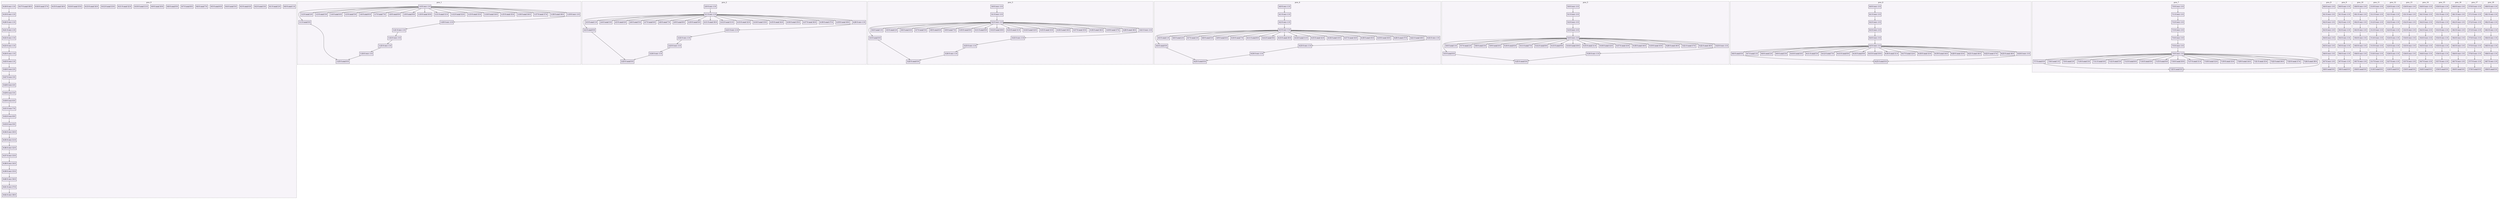 digraph{node[shape=record style=filled colorscheme=purd9 fillcolor=2];subgraph cluster0{style=dashed;colorscheme=purd9;bgcolor=1;edge[arrowhead=empty];label=proc_0;0[label="0:0 0 send 1 0"];1[label="0:1 0 send 2 0"];2[label="0:2 0 send 3 0"];3[label="0:3 0 send 4 0"];4[label="0:4 0 send 5 0"];5[label="0:5 0 send 6 0"];6[label="0:6 0 send 7 0"];7[label="0:7 0 send 8 0"];8[label="0:8 0 send 9 0"];9[label="0:9 0 send 10 0"];10[label="0:10 0 send 11 0"];11[label="0:11 0 send 12 0"];12[label="0:12 0 send 13 0"];13[label="0:13 0 send 14 0"];14[label="0:14 0 send 15 0"];15[label="0:15 0 send 16 0"];16[label="0:16 0 send 17 0"];17[label="0:17 0 send 18 0"];18[label="0:18 0 recv -1 0"];19[label="0:19 0 recv -1 0"];20[label="0:20 0 recv -1 0"];21[label="0:21 0 recv -1 0"];22[label="0:22 0 recv -1 0"];23[label="0:23 0 recv -1 0"];24[label="0:24 0 recv -1 0"];25[label="0:25 0 recv 1 0"];26[label="0:26 0 recv 2 0"];27[label="0:27 0 recv 3 0"];28[label="0:28 0 recv 4 0"];29[label="0:29 0 recv 5 0"];30[label="0:30 0 recv 6 0"];31[label="0:31 0 recv 7 0"];32[label="0:32 0 recv 8 0"];33[label="0:33 0 recv 9 0"];34[label="0:34 0 recv 10 0"];35[label="0:35 0 recv 11 0"];36[label="0:36 0 recv 12 0"];37[label="0:37 0 recv 13 0"];38[label="0:38 0 recv 14 0"];39[label="0:39 0 recv 15 0"];40[label="0:40 0 recv 16 0"];41[label="0:41 0 recv 17 0"];42[label="0:42 0 recv 18 0"];18->19;19->20;20->21;21->22;22->23;23->24;24->25;25->26;26->27;27->28;28->29;29->30;30->31;31->32;32->33;33->34;34->35;35->36;36->37;37->38;38->39;39->40;40->41;41->42;}subgraph cluster1{style=dashed;colorscheme=purd9;bgcolor=1;edge[arrowhead=empty];label=proc_1;43[label="1:0 0 recv -1 0"];44[label="1:1 0 send 0 0"];45[label="1:2 0 send 2 0"];46[label="1:3 0 send 3 0"];47[label="1:4 0 send 4 0"];48[label="1:5 0 send 5 0"];49[label="1:6 0 send 6 0"];50[label="1:7 0 send 7 0"];51[label="1:8 0 send 8 0"];52[label="1:9 0 send 9 0"];53[label="1:10 0 send 10 0"];54[label="1:11 0 send 11 0"];55[label="1:12 0 send 12 0"];56[label="1:13 0 send 13 0"];57[label="1:14 0 send 14 0"];58[label="1:15 0 send 15 0"];59[label="1:16 0 send 16 0"];60[label="1:17 0 send 17 0"];61[label="1:18 0 send 18 0"];62[label="1:19 0 recv -1 0"];63[label="1:20 0 recv -1 0"];64[label="1:21 0 recv -1 0"];65[label="1:22 0 recv -1 0"];66[label="1:23 0 recv -1 0"];67[label="1:24 0 recv -1 0"];68[label="1:25 0 send 0 0"];43->44;43->45;43->46;43->47;43->48;43->49;43->50;43->51;43->52;43->53;43->54;43->55;43->56;43->57;43->58;43->59;43->60;43->61;43->62;62->63;63->64;64->65;65->66;66->67;67->68;44->68;}subgraph cluster2{style=dashed;colorscheme=purd9;bgcolor=1;edge[arrowhead=empty];label=proc_2;69[label="2:0 0 recv -1 0"];70[label="2:1 0 recv -1 0"];71[label="2:2 0 send 0 0"];72[label="2:3 0 send 1 0"];73[label="2:4 0 send 3 0"];74[label="2:5 0 send 4 0"];75[label="2:6 0 send 5 0"];76[label="2:7 0 send 6 0"];77[label="2:8 0 send 7 0"];78[label="2:9 0 send 8 0"];79[label="2:10 0 send 9 0"];80[label="2:11 0 send 10 0"];81[label="2:12 0 send 11 0"];82[label="2:13 0 send 12 0"];83[label="2:14 0 send 13 0"];84[label="2:15 0 send 14 0"];85[label="2:16 0 send 15 0"];86[label="2:17 0 send 16 0"];87[label="2:18 0 send 17 0"];88[label="2:19 0 send 18 0"];89[label="2:20 0 recv -1 0"];90[label="2:21 0 recv -1 0"];91[label="2:22 0 recv -1 0"];92[label="2:23 0 recv -1 0"];93[label="2:24 0 recv -1 0"];94[label="2:25 0 send 0 0"];69->70;70->71;70->72;70->73;70->74;70->75;70->76;70->77;70->78;70->79;70->80;70->81;70->82;70->83;70->84;70->85;70->86;70->87;70->88;70->89;89->90;90->91;91->92;92->93;93->94;71->94;}subgraph cluster3{style=dashed;colorscheme=purd9;bgcolor=1;edge[arrowhead=empty];label=proc_3;95[label="3:0 0 recv -1 0"];96[label="3:1 0 recv -1 0"];97[label="3:2 0 recv -1 0"];98[label="3:3 0 send 0 0"];99[label="3:4 0 send 1 0"];100[label="3:5 0 send 2 0"];101[label="3:6 0 send 4 0"];102[label="3:7 0 send 5 0"];103[label="3:8 0 send 6 0"];104[label="3:9 0 send 7 0"];105[label="3:10 0 send 8 0"];106[label="3:11 0 send 9 0"];107[label="3:12 0 send 10 0"];108[label="3:13 0 send 11 0"];109[label="3:14 0 send 12 0"];110[label="3:15 0 send 13 0"];111[label="3:16 0 send 14 0"];112[label="3:17 0 send 15 0"];113[label="3:18 0 send 16 0"];114[label="3:19 0 send 17 0"];115[label="3:20 0 send 18 0"];116[label="3:21 0 recv -1 0"];117[label="3:22 0 recv -1 0"];118[label="3:23 0 recv -1 0"];119[label="3:24 0 recv -1 0"];120[label="3:25 0 send 0 0"];95->96;96->97;97->98;97->99;97->100;97->101;97->102;97->103;97->104;97->105;97->106;97->107;97->108;97->109;97->110;97->111;97->112;97->113;97->114;97->115;97->116;116->117;117->118;118->119;119->120;98->120;}subgraph cluster4{style=dashed;colorscheme=purd9;bgcolor=1;edge[arrowhead=empty];label=proc_4;121[label="4:0 0 recv -1 0"];122[label="4:1 0 recv -1 0"];123[label="4:2 0 recv -1 0"];124[label="4:3 0 recv -1 0"];125[label="4:4 0 send 0 0"];126[label="4:5 0 send 1 0"];127[label="4:6 0 send 2 0"];128[label="4:7 0 send 3 0"];129[label="4:8 0 send 5 0"];130[label="4:9 0 send 6 0"];131[label="4:10 0 send 7 0"];132[label="4:11 0 send 8 0"];133[label="4:12 0 send 9 0"];134[label="4:13 0 send 10 0"];135[label="4:14 0 send 11 0"];136[label="4:15 0 send 12 0"];137[label="4:16 0 send 13 0"];138[label="4:17 0 send 14 0"];139[label="4:18 0 send 15 0"];140[label="4:19 0 send 16 0"];141[label="4:20 0 send 17 0"];142[label="4:21 0 send 18 0"];143[label="4:22 0 recv -1 0"];144[label="4:23 0 recv -1 0"];145[label="4:24 0 recv -1 0"];146[label="4:25 0 send 0 0"];121->122;122->123;123->124;124->125;124->126;124->127;124->128;124->129;124->130;124->131;124->132;124->133;124->134;124->135;124->136;124->137;124->138;124->139;124->140;124->141;124->142;124->143;143->144;144->145;145->146;125->146;}subgraph cluster5{style=dashed;colorscheme=purd9;bgcolor=1;edge[arrowhead=empty];label=proc_5;147[label="5:0 0 recv -1 0"];148[label="5:1 0 recv -1 0"];149[label="5:2 0 recv -1 0"];150[label="5:3 0 recv -1 0"];151[label="5:4 0 recv -1 0"];152[label="5:5 0 send 0 0"];153[label="5:6 0 send 1 0"];154[label="5:7 0 send 2 0"];155[label="5:8 0 send 3 0"];156[label="5:9 0 send 4 0"];157[label="5:10 0 send 6 0"];158[label="5:11 0 send 7 0"];159[label="5:12 0 send 8 0"];160[label="5:13 0 send 9 0"];161[label="5:14 0 send 10 0"];162[label="5:15 0 send 11 0"];163[label="5:16 0 send 12 0"];164[label="5:17 0 send 13 0"];165[label="5:18 0 send 14 0"];166[label="5:19 0 send 15 0"];167[label="5:20 0 send 16 0"];168[label="5:21 0 send 17 0"];169[label="5:22 0 send 18 0"];170[label="5:23 0 recv -1 0"];171[label="5:24 0 recv -1 0"];172[label="5:25 0 send 0 0"];147->148;148->149;149->150;150->151;151->152;151->153;151->154;151->155;151->156;151->157;151->158;151->159;151->160;151->161;151->162;151->163;151->164;151->165;151->166;151->167;151->168;151->169;151->170;170->171;171->172;152->172;}subgraph cluster6{style=dashed;colorscheme=purd9;bgcolor=1;edge[arrowhead=empty];label=proc_6;173[label="6:0 0 recv -1 0"];174[label="6:1 0 recv -1 0"];175[label="6:2 0 recv -1 0"];176[label="6:3 0 recv -1 0"];177[label="6:4 0 recv -1 0"];178[label="6:5 0 recv -1 0"];179[label="6:6 0 send 0 0"];180[label="6:7 0 send 1 0"];181[label="6:8 0 send 2 0"];182[label="6:9 0 send 3 0"];183[label="6:10 0 send 4 0"];184[label="6:11 0 send 5 0"];185[label="6:12 0 send 7 0"];186[label="6:13 0 send 8 0"];187[label="6:14 0 send 9 0"];188[label="6:15 0 send 10 0"];189[label="6:16 0 send 11 0"];190[label="6:17 0 send 12 0"];191[label="6:18 0 send 13 0"];192[label="6:19 0 send 14 0"];193[label="6:20 0 send 15 0"];194[label="6:21 0 send 16 0"];195[label="6:22 0 send 17 0"];196[label="6:23 0 send 18 0"];197[label="6:24 0 recv -1 0"];198[label="6:25 0 send 0 0"];173->174;174->175;175->176;176->177;177->178;178->179;178->180;178->181;178->182;178->183;178->184;178->185;178->186;178->187;178->188;178->189;178->190;178->191;178->192;178->193;178->194;178->195;178->196;178->197;197->198;179->198;}subgraph cluster7{style=dashed;colorscheme=purd9;bgcolor=1;edge[arrowhead=empty];label=proc_7;199[label="7:0 0 recv -1 0"];200[label="7:1 0 recv -1 0"];201[label="7:2 0 recv -1 0"];202[label="7:3 0 recv -1 0"];203[label="7:4 0 recv -1 0"];204[label="7:5 0 recv -1 0"];205[label="7:6 0 recv -1 0"];206[label="7:7 0 send 0 0"];207[label="7:8 0 send 1 0"];208[label="7:9 0 send 2 0"];209[label="7:10 0 send 3 0"];210[label="7:11 0 send 4 0"];211[label="7:12 0 send 5 0"];212[label="7:13 0 send 6 0"];213[label="7:14 0 send 8 0"];214[label="7:15 0 send 9 0"];215[label="7:16 0 send 10 0"];216[label="7:17 0 send 11 0"];217[label="7:18 0 send 12 0"];218[label="7:19 0 send 13 0"];219[label="7:20 0 send 14 0"];220[label="7:21 0 send 15 0"];221[label="7:22 0 send 16 0"];222[label="7:23 0 send 17 0"];223[label="7:24 0 send 18 0"];224[label="7:25 0 send 0 0"];199->200;200->201;201->202;202->203;203->204;204->205;205->206;205->207;205->208;205->209;205->210;205->211;205->212;205->213;205->214;205->215;205->216;205->217;205->218;205->219;205->220;205->221;205->222;205->223;206->224;205->224;}subgraph cluster8{style=dashed;colorscheme=purd9;bgcolor=1;edge[arrowhead=empty];label=proc_8;225[label="8:0 0 recv -1 0"];226[label="8:1 0 recv -1 0"];227[label="8:2 0 recv -1 0"];228[label="8:3 0 recv -1 0"];229[label="8:4 0 recv -1 0"];230[label="8:5 0 recv -1 0"];231[label="8:6 0 recv -1 0"];232[label="8:7 0 recv -1 0"];233[label="8:8 0 send 0 0"];225->226;226->227;227->228;228->229;229->230;230->231;231->232;232->233;}subgraph cluster9{style=dashed;colorscheme=purd9;bgcolor=1;edge[arrowhead=empty];label=proc_9;234[label="9:0 0 recv -1 0"];235[label="9:1 0 recv -1 0"];236[label="9:2 0 recv -1 0"];237[label="9:3 0 recv -1 0"];238[label="9:4 0 recv -1 0"];239[label="9:5 0 recv -1 0"];240[label="9:6 0 recv -1 0"];241[label="9:7 0 recv -1 0"];242[label="9:8 0 send 0 0"];234->235;235->236;236->237;237->238;238->239;239->240;240->241;241->242;}subgraph cluster10{style=dashed;colorscheme=purd9;bgcolor=1;edge[arrowhead=empty];label=proc_10;243[label="10:0 0 recv -1 0"];244[label="10:1 0 recv -1 0"];245[label="10:2 0 recv -1 0"];246[label="10:3 0 recv -1 0"];247[label="10:4 0 recv -1 0"];248[label="10:5 0 recv -1 0"];249[label="10:6 0 recv -1 0"];250[label="10:7 0 recv -1 0"];251[label="10:8 0 send 0 0"];243->244;244->245;245->246;246->247;247->248;248->249;249->250;250->251;}subgraph cluster11{style=dashed;colorscheme=purd9;bgcolor=1;edge[arrowhead=empty];label=proc_11;252[label="11:0 0 recv -1 0"];253[label="11:1 0 recv -1 0"];254[label="11:2 0 recv -1 0"];255[label="11:3 0 recv -1 0"];256[label="11:4 0 recv -1 0"];257[label="11:5 0 recv -1 0"];258[label="11:6 0 recv -1 0"];259[label="11:7 0 recv -1 0"];260[label="11:8 0 send 0 0"];252->253;253->254;254->255;255->256;256->257;257->258;258->259;259->260;}subgraph cluster12{style=dashed;colorscheme=purd9;bgcolor=1;edge[arrowhead=empty];label=proc_12;261[label="12:0 0 recv -1 0"];262[label="12:1 0 recv -1 0"];263[label="12:2 0 recv -1 0"];264[label="12:3 0 recv -1 0"];265[label="12:4 0 recv -1 0"];266[label="12:5 0 recv -1 0"];267[label="12:6 0 recv -1 0"];268[label="12:7 0 recv -1 0"];269[label="12:8 0 send 0 0"];261->262;262->263;263->264;264->265;265->266;266->267;267->268;268->269;}subgraph cluster13{style=dashed;colorscheme=purd9;bgcolor=1;edge[arrowhead=empty];label=proc_13;270[label="13:0 0 recv -1 0"];271[label="13:1 0 recv -1 0"];272[label="13:2 0 recv -1 0"];273[label="13:3 0 recv -1 0"];274[label="13:4 0 recv -1 0"];275[label="13:5 0 recv -1 0"];276[label="13:6 0 recv -1 0"];277[label="13:7 0 recv -1 0"];278[label="13:8 0 send 0 0"];270->271;271->272;272->273;273->274;274->275;275->276;276->277;277->278;}subgraph cluster14{style=dashed;colorscheme=purd9;bgcolor=1;edge[arrowhead=empty];label=proc_14;279[label="14:0 0 recv -1 0"];280[label="14:1 0 recv -1 0"];281[label="14:2 0 recv -1 0"];282[label="14:3 0 recv -1 0"];283[label="14:4 0 recv -1 0"];284[label="14:5 0 recv -1 0"];285[label="14:6 0 recv -1 0"];286[label="14:7 0 recv -1 0"];287[label="14:8 0 send 0 0"];279->280;280->281;281->282;282->283;283->284;284->285;285->286;286->287;}subgraph cluster15{style=dashed;colorscheme=purd9;bgcolor=1;edge[arrowhead=empty];label=proc_15;288[label="15:0 0 recv -1 0"];289[label="15:1 0 recv -1 0"];290[label="15:2 0 recv -1 0"];291[label="15:3 0 recv -1 0"];292[label="15:4 0 recv -1 0"];293[label="15:5 0 recv -1 0"];294[label="15:6 0 recv -1 0"];295[label="15:7 0 recv -1 0"];296[label="15:8 0 send 0 0"];288->289;289->290;290->291;291->292;292->293;293->294;294->295;295->296;}subgraph cluster16{style=dashed;colorscheme=purd9;bgcolor=1;edge[arrowhead=empty];label=proc_16;297[label="16:0 0 recv -1 0"];298[label="16:1 0 recv -1 0"];299[label="16:2 0 recv -1 0"];300[label="16:3 0 recv -1 0"];301[label="16:4 0 recv -1 0"];302[label="16:5 0 recv -1 0"];303[label="16:6 0 recv -1 0"];304[label="16:7 0 recv -1 0"];305[label="16:8 0 send 0 0"];297->298;298->299;299->300;300->301;301->302;302->303;303->304;304->305;}subgraph cluster17{style=dashed;colorscheme=purd9;bgcolor=1;edge[arrowhead=empty];label=proc_17;306[label="17:0 0 recv -1 0"];307[label="17:1 0 recv -1 0"];308[label="17:2 0 recv -1 0"];309[label="17:3 0 recv -1 0"];310[label="17:4 0 recv -1 0"];311[label="17:5 0 recv -1 0"];312[label="17:6 0 recv -1 0"];313[label="17:7 0 recv -1 0"];314[label="17:8 0 send 0 0"];306->307;307->308;308->309;309->310;310->311;311->312;312->313;313->314;}subgraph cluster18{style=dashed;colorscheme=purd9;bgcolor=1;edge[arrowhead=empty];label=proc_18;315[label="18:0 0 recv -1 0"];316[label="18:1 0 recv -1 0"];317[label="18:2 0 recv -1 0"];318[label="18:3 0 recv -1 0"];319[label="18:4 0 recv -1 0"];320[label="18:5 0 recv -1 0"];321[label="18:6 0 recv -1 0"];322[label="18:7 0 recv -1 0"];323[label="18:8 0 send 0 0"];315->316;316->317;317->318;318->319;319->320;320->321;321->322;322->323;}}